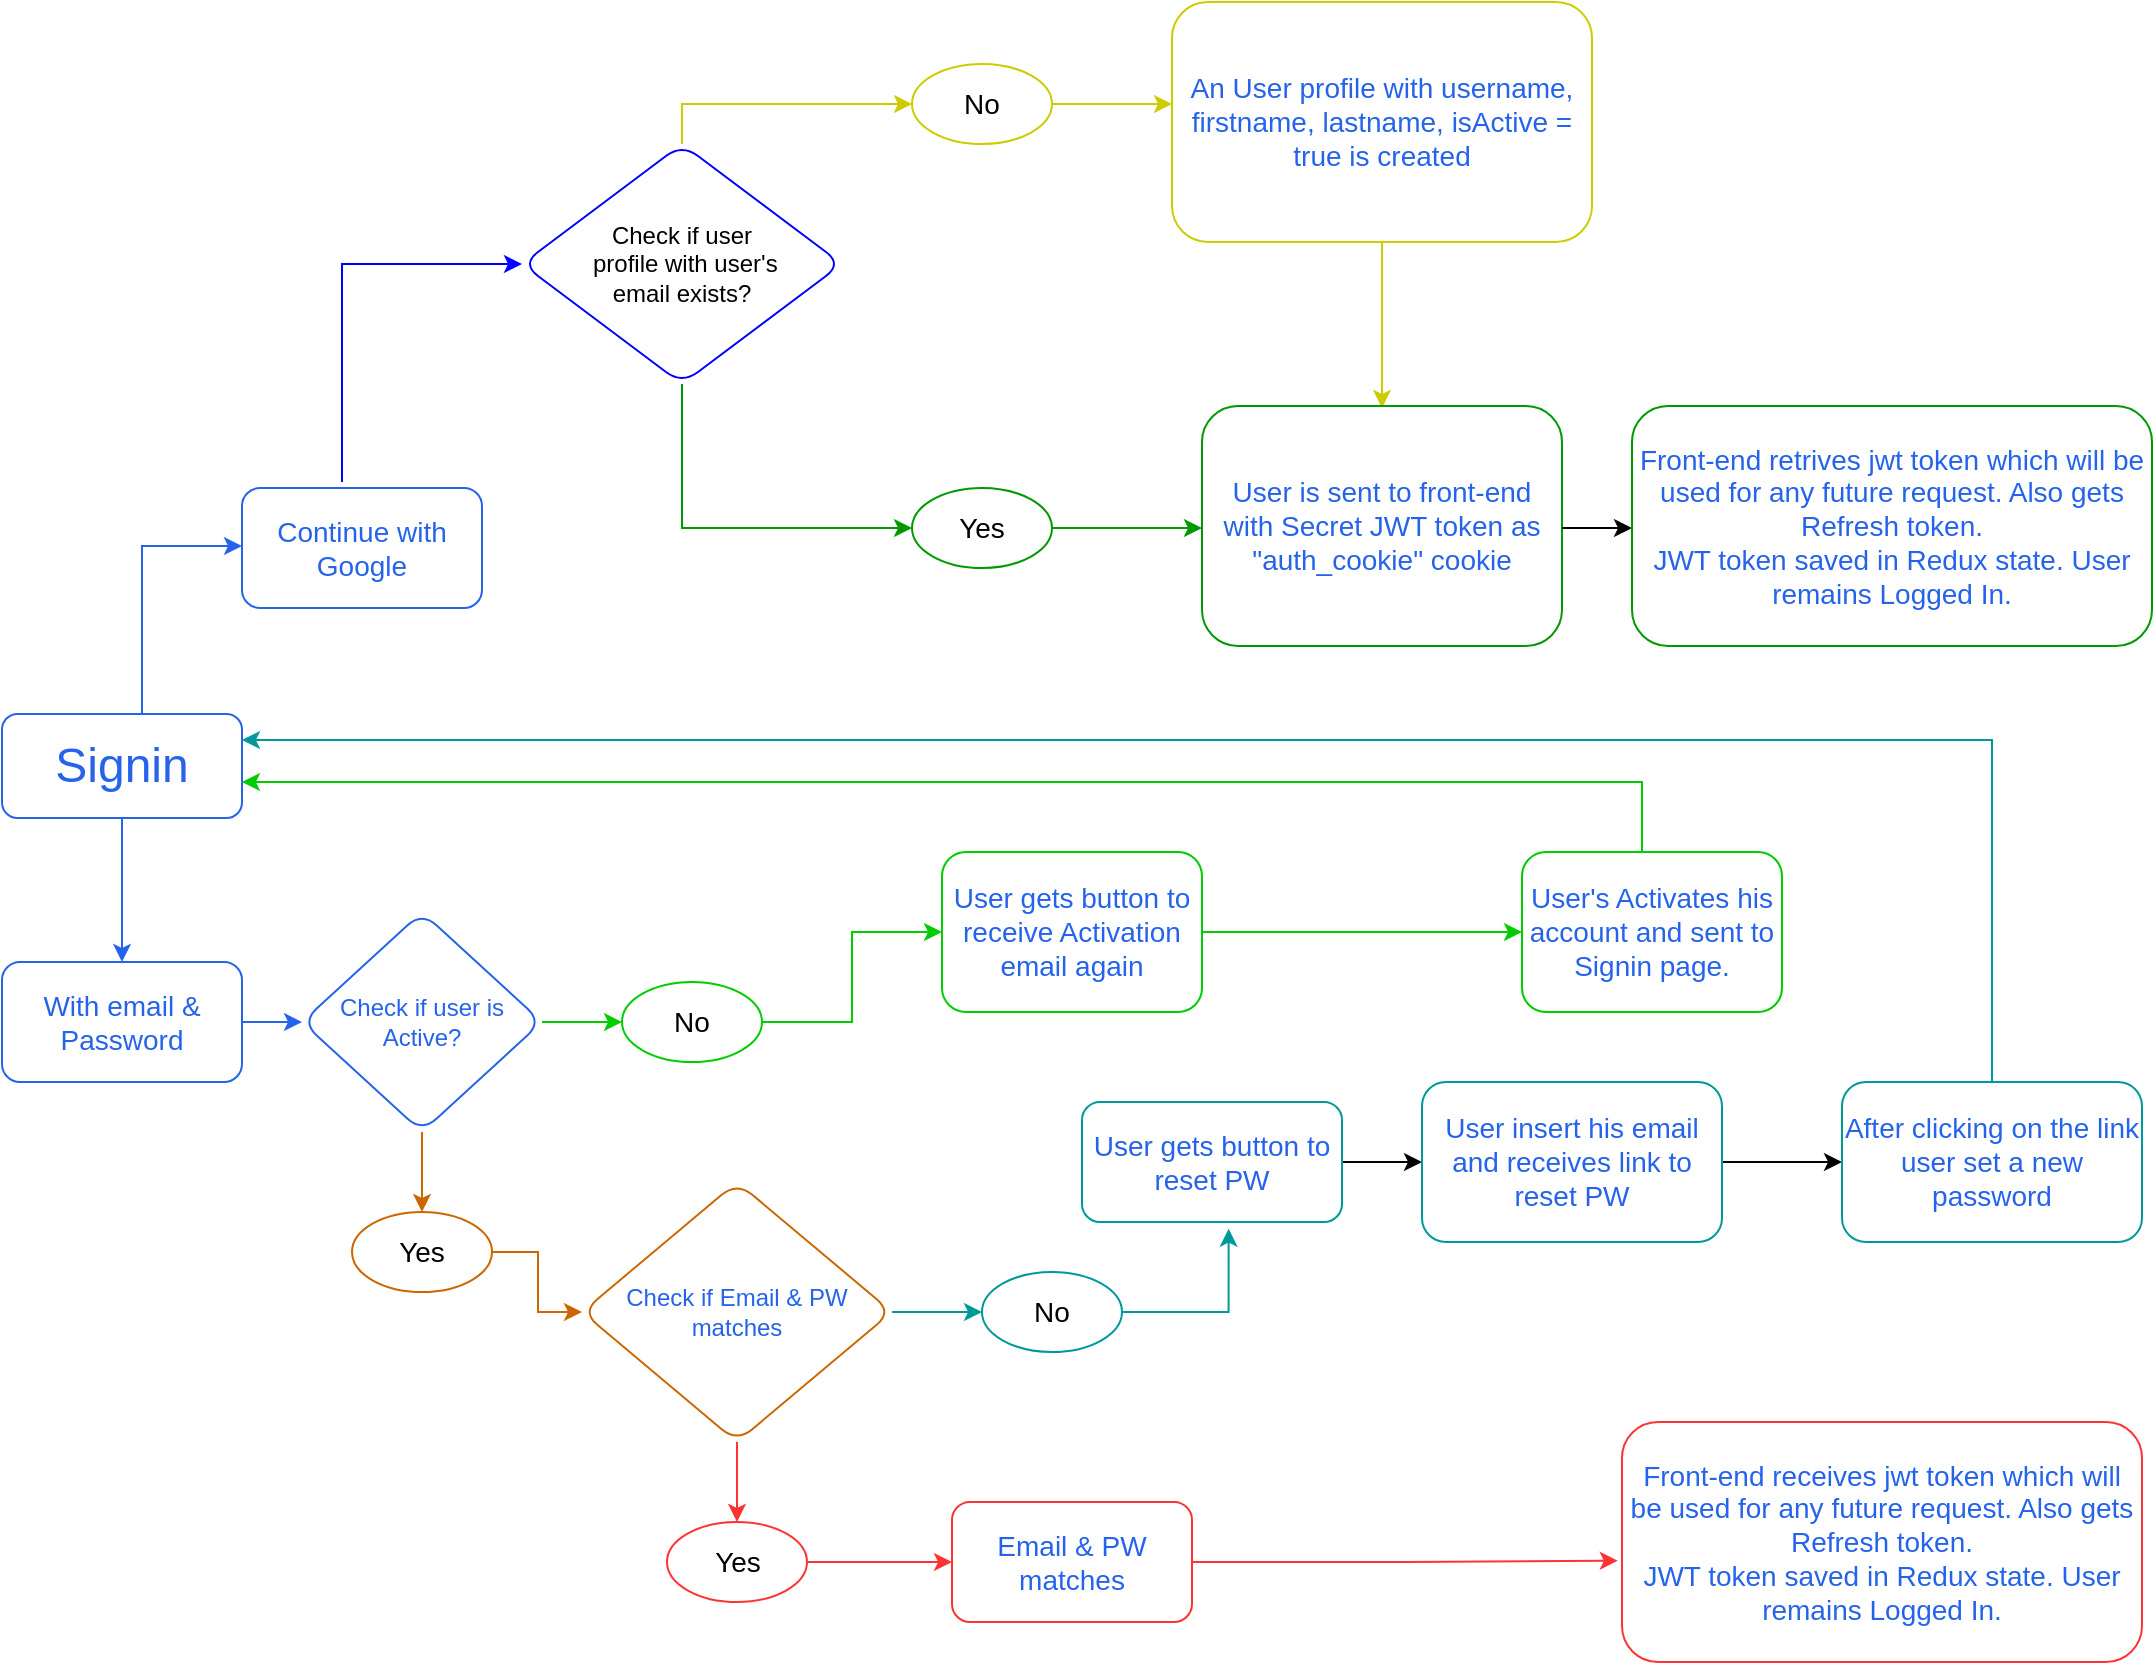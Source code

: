 <mxfile version="23.1.5" type="device">
  <diagram name="Page-1" id="V96OR2ep9DXPKzGtc8qw">
    <mxGraphModel dx="1648" dy="992" grid="1" gridSize="10" guides="1" tooltips="1" connect="1" arrows="1" fold="1" page="1" pageScale="1" pageWidth="1100" pageHeight="850" math="0" shadow="0">
      <root>
        <mxCell id="0" />
        <mxCell id="1" parent="0" />
        <mxCell id="uz5QgHpY2Cw1FlYYKC5Z-1" value="&lt;font style=&quot;font-size: 24px;&quot;&gt;Signin&lt;/font&gt;" style="rounded=1;whiteSpace=wrap;html=1;fillColor=none;fontColor=#2563EB;strokeColor=#2563EB;" parent="1" vertex="1">
          <mxGeometry x="10" y="356" width="120" height="52" as="geometry" />
        </mxCell>
        <mxCell id="uz5QgHpY2Cw1FlYYKC5Z-27" value="" style="edgeStyle=orthogonalEdgeStyle;rounded=0;orthogonalLoop=1;jettySize=auto;html=1;fontColor=#2563EB;labelBackgroundColor=none;labelBorderColor=none;strokeColor=#2563EB;" parent="1" source="uz5QgHpY2Cw1FlYYKC5Z-1" target="uz5QgHpY2Cw1FlYYKC5Z-2" edge="1">
          <mxGeometry relative="1" as="geometry">
            <Array as="points">
              <mxPoint x="80" y="272" />
            </Array>
          </mxGeometry>
        </mxCell>
        <mxCell id="DpVx8PbNrAjOCEbFa7wI-73" value="" style="edgeStyle=orthogonalEdgeStyle;rounded=0;orthogonalLoop=1;jettySize=auto;html=1;entryX=0;entryY=0.5;entryDx=0;entryDy=0;strokeColor=#0000FF;" edge="1" parent="1" target="DpVx8PbNrAjOCEbFa7wI-71">
          <mxGeometry relative="1" as="geometry">
            <mxPoint x="180" y="240" as="sourcePoint" />
            <mxPoint x="190" y="130" as="targetPoint" />
            <Array as="points">
              <mxPoint x="180" y="131" />
            </Array>
          </mxGeometry>
        </mxCell>
        <mxCell id="uz5QgHpY2Cw1FlYYKC5Z-2" value="&lt;font style=&quot;font-size: 14px;&quot;&gt;Continue with Google&lt;/font&gt;" style="rounded=1;whiteSpace=wrap;html=1;fontColor=#2563EB;labelBackgroundColor=none;labelBorderColor=none;strokeColor=#2563EB;" parent="1" vertex="1">
          <mxGeometry x="130" y="243" width="120" height="60" as="geometry" />
        </mxCell>
        <mxCell id="uz5QgHpY2Cw1FlYYKC5Z-30" value="" style="edgeStyle=orthogonalEdgeStyle;rounded=0;orthogonalLoop=1;jettySize=auto;html=1;fontColor=#2563EB;labelBackgroundColor=none;labelBorderColor=none;strokeColor=#2563EB;" parent="1" source="uz5QgHpY2Cw1FlYYKC5Z-1" target="uz5QgHpY2Cw1FlYYKC5Z-3" edge="1">
          <mxGeometry relative="1" as="geometry" />
        </mxCell>
        <mxCell id="DpVx8PbNrAjOCEbFa7wI-26" value="" style="edgeStyle=orthogonalEdgeStyle;rounded=0;orthogonalLoop=1;jettySize=auto;html=1;strokeColor=#2563EB;" edge="1" parent="1" source="uz5QgHpY2Cw1FlYYKC5Z-3" target="DpVx8PbNrAjOCEbFa7wI-25">
          <mxGeometry relative="1" as="geometry" />
        </mxCell>
        <mxCell id="uz5QgHpY2Cw1FlYYKC5Z-3" value="&lt;font style=&quot;font-size: 14px;&quot;&gt;With email &amp;amp; Password&lt;/font&gt;" style="rounded=1;whiteSpace=wrap;html=1;fontColor=#2563EB;labelBackgroundColor=none;labelBorderColor=none;strokeColor=#2563EB;" parent="1" vertex="1">
          <mxGeometry x="10" y="480" width="120" height="60" as="geometry" />
        </mxCell>
        <mxCell id="DpVx8PbNrAjOCEbFa7wI-8" value="" style="edgeStyle=orthogonalEdgeStyle;rounded=0;orthogonalLoop=1;jettySize=auto;html=1;strokeColor=#CCCC00;" edge="1" parent="1" source="DpVx8PbNrAjOCEbFa7wI-4">
          <mxGeometry relative="1" as="geometry">
            <mxPoint x="595" y="51" as="targetPoint" />
          </mxGeometry>
        </mxCell>
        <mxCell id="uz5QgHpY2Cw1FlYYKC5Z-12" value="&lt;font style=&quot;font-size: 14px;&quot;&gt;An User profile with username, firstname, lastname, isActive = true is created&lt;/font&gt;" style="rounded=1;whiteSpace=wrap;html=1;fontColor=#2563EB;labelBackgroundColor=none;labelBorderColor=none;strokeColor=#CCCC00;" parent="1" vertex="1">
          <mxGeometry x="595" width="210" height="120" as="geometry" />
        </mxCell>
        <mxCell id="uz5QgHpY2Cw1FlYYKC5Z-15" value="" style="edgeStyle=orthogonalEdgeStyle;rounded=0;orthogonalLoop=1;jettySize=auto;html=1;fontColor=#2563EB;labelBackgroundColor=none;labelBorderColor=none;strokeColor=#CCCC00;" parent="1" edge="1">
          <mxGeometry relative="1" as="geometry">
            <mxPoint x="700" y="120" as="sourcePoint" />
            <mxPoint x="700" y="203" as="targetPoint" />
          </mxGeometry>
        </mxCell>
        <mxCell id="DpVx8PbNrAjOCEbFa7wI-13" value="" style="edgeStyle=orthogonalEdgeStyle;rounded=0;orthogonalLoop=1;jettySize=auto;html=1;strokeColor=#009900;" edge="1" parent="1" source="DpVx8PbNrAjOCEbFa7wI-3">
          <mxGeometry relative="1" as="geometry">
            <mxPoint x="610" y="263" as="targetPoint" />
          </mxGeometry>
        </mxCell>
        <mxCell id="uz5QgHpY2Cw1FlYYKC5Z-14" value="&lt;font style=&quot;font-size: 14px;&quot;&gt;User is sent to front-end with Secret JWT token as &quot;auth_cookie&quot; cookie&lt;/font&gt;" style="rounded=1;whiteSpace=wrap;html=1;fontColor=#2563EB;labelBackgroundColor=none;labelBorderColor=none;strokeColor=#009900;" parent="1" vertex="1">
          <mxGeometry x="610" y="202" width="180" height="120" as="geometry" />
        </mxCell>
        <mxCell id="DpVx8PbNrAjOCEbFa7wI-17" value="" style="edgeStyle=orthogonalEdgeStyle;rounded=0;orthogonalLoop=1;jettySize=auto;html=1;" edge="1" parent="1">
          <mxGeometry relative="1" as="geometry">
            <mxPoint x="790" y="263" as="sourcePoint" />
            <mxPoint x="825" y="263" as="targetPoint" />
          </mxGeometry>
        </mxCell>
        <mxCell id="uz5QgHpY2Cw1FlYYKC5Z-17" value="&lt;span style=&quot;font-size: 14px;&quot;&gt;Front-end retrives jwt token which will be used for any future request. Also gets Refresh token.&lt;br&gt;JWT token saved in Redux state. User remains Logged In.&lt;br&gt;&lt;/span&gt;" style="rounded=1;whiteSpace=wrap;html=1;fontColor=#2563EB;labelBackgroundColor=none;labelBorderColor=none;strokeColor=#009900;" parent="1" vertex="1">
          <mxGeometry x="825" y="202" width="260" height="120" as="geometry" />
        </mxCell>
        <mxCell id="DpVx8PbNrAjOCEbFa7wI-15" value="" style="edgeStyle=orthogonalEdgeStyle;rounded=0;orthogonalLoop=1;jettySize=auto;html=1;strokeColor=#009900;exitX=0.5;exitY=1;exitDx=0;exitDy=0;" edge="1" parent="1" source="DpVx8PbNrAjOCEbFa7wI-71" target="DpVx8PbNrAjOCEbFa7wI-3">
          <mxGeometry relative="1" as="geometry">
            <mxPoint x="345" y="191" as="sourcePoint" />
            <Array as="points">
              <mxPoint x="350" y="263" />
            </Array>
          </mxGeometry>
        </mxCell>
        <mxCell id="DpVx8PbNrAjOCEbFa7wI-3" value="&lt;font style=&quot;font-size: 14px;&quot;&gt;Yes&lt;/font&gt;" style="ellipse;whiteSpace=wrap;html=1;strokeColor=#009900;" vertex="1" parent="1">
          <mxGeometry x="465" y="243" width="70" height="40" as="geometry" />
        </mxCell>
        <mxCell id="DpVx8PbNrAjOCEbFa7wI-10" value="" style="edgeStyle=orthogonalEdgeStyle;rounded=0;orthogonalLoop=1;jettySize=auto;html=1;exitX=0.5;exitY=0;exitDx=0;exitDy=0;strokeColor=#CCCC00;" edge="1" parent="1" source="DpVx8PbNrAjOCEbFa7wI-71" target="DpVx8PbNrAjOCEbFa7wI-4">
          <mxGeometry relative="1" as="geometry">
            <mxPoint x="345" y="119" as="sourcePoint" />
            <Array as="points">
              <mxPoint x="350" y="51" />
            </Array>
          </mxGeometry>
        </mxCell>
        <mxCell id="DpVx8PbNrAjOCEbFa7wI-4" value="&lt;font style=&quot;font-size: 14px;&quot;&gt;No&lt;/font&gt;" style="ellipse;whiteSpace=wrap;html=1;strokeColor=#CCCC00;" vertex="1" parent="1">
          <mxGeometry x="465" y="31" width="70" height="40" as="geometry" />
        </mxCell>
        <mxCell id="DpVx8PbNrAjOCEbFa7wI-33" value="" style="edgeStyle=orthogonalEdgeStyle;rounded=0;orthogonalLoop=1;jettySize=auto;html=1;entryX=-0.008;entryY=0.578;entryDx=0;entryDy=0;entryPerimeter=0;strokeColor=#FF3333;" edge="1" parent="1" source="DpVx8PbNrAjOCEbFa7wI-19" target="DpVx8PbNrAjOCEbFa7wI-20">
          <mxGeometry relative="1" as="geometry">
            <mxPoint x="360" y="780" as="targetPoint" />
          </mxGeometry>
        </mxCell>
        <mxCell id="DpVx8PbNrAjOCEbFa7wI-19" value="&lt;font style=&quot;font-size: 14px;&quot;&gt;Email &amp;amp; PW matches&lt;/font&gt;" style="rounded=1;whiteSpace=wrap;html=1;fontColor=#2563EB;labelBackgroundColor=none;labelBorderColor=none;strokeColor=#FF3333;" vertex="1" parent="1">
          <mxGeometry x="485" y="750" width="120" height="60" as="geometry" />
        </mxCell>
        <mxCell id="DpVx8PbNrAjOCEbFa7wI-20" value="&lt;span style=&quot;font-size: 14px;&quot;&gt;Front-end receives jwt token which will be used for any future request. Also gets Refresh token.&lt;br&gt;JWT token saved in Redux state. User remains Logged In.&lt;br&gt;&lt;/span&gt;" style="rounded=1;whiteSpace=wrap;html=1;fontColor=#2563EB;labelBackgroundColor=none;labelBorderColor=none;strokeColor=#FF3333;" vertex="1" parent="1">
          <mxGeometry x="820" y="710" width="260" height="120" as="geometry" />
        </mxCell>
        <mxCell id="DpVx8PbNrAjOCEbFa7wI-28" value="" style="edgeStyle=orthogonalEdgeStyle;rounded=0;orthogonalLoop=1;jettySize=auto;html=1;strokeColor=#CC6600;" edge="1" parent="1" source="DpVx8PbNrAjOCEbFa7wI-25" target="DpVx8PbNrAjOCEbFa7wI-27">
          <mxGeometry relative="1" as="geometry" />
        </mxCell>
        <mxCell id="DpVx8PbNrAjOCEbFa7wI-25" value="Check if user is Active?" style="rhombus;whiteSpace=wrap;html=1;strokeColor=#2563EB;fontColor=#2563EB;rounded=1;labelBackgroundColor=none;labelBorderColor=none;" vertex="1" parent="1">
          <mxGeometry x="160" y="455" width="120" height="110" as="geometry" />
        </mxCell>
        <mxCell id="DpVx8PbNrAjOCEbFa7wI-46" value="" style="edgeStyle=orthogonalEdgeStyle;rounded=0;orthogonalLoop=1;jettySize=auto;html=1;strokeColor=#CC6600;" edge="1" parent="1" source="DpVx8PbNrAjOCEbFa7wI-27" target="DpVx8PbNrAjOCEbFa7wI-45">
          <mxGeometry relative="1" as="geometry">
            <Array as="points">
              <mxPoint x="278" y="625" />
              <mxPoint x="278" y="655" />
            </Array>
          </mxGeometry>
        </mxCell>
        <mxCell id="DpVx8PbNrAjOCEbFa7wI-27" value="&lt;font style=&quot;font-size: 14px;&quot;&gt;Yes&lt;/font&gt;" style="ellipse;whiteSpace=wrap;html=1;strokeColor=#CC6600;" vertex="1" parent="1">
          <mxGeometry x="185" y="605" width="70" height="40" as="geometry" />
        </mxCell>
        <mxCell id="DpVx8PbNrAjOCEbFa7wI-31" value="" style="edgeStyle=orthogonalEdgeStyle;rounded=0;orthogonalLoop=1;jettySize=auto;html=1;strokeColor=#00CC00;" edge="1" parent="1" source="DpVx8PbNrAjOCEbFa7wI-25" target="DpVx8PbNrAjOCEbFa7wI-30">
          <mxGeometry relative="1" as="geometry" />
        </mxCell>
        <mxCell id="DpVx8PbNrAjOCEbFa7wI-30" value="&lt;font style=&quot;font-size: 14px;&quot;&gt;No&lt;/font&gt;" style="ellipse;whiteSpace=wrap;html=1;strokeColor=#00CC00;" vertex="1" parent="1">
          <mxGeometry x="320" y="490" width="70" height="40" as="geometry" />
        </mxCell>
        <mxCell id="DpVx8PbNrAjOCEbFa7wI-35" value="" style="edgeStyle=orthogonalEdgeStyle;rounded=0;orthogonalLoop=1;jettySize=auto;html=1;strokeColor=#00CC00;" edge="1" parent="1" source="DpVx8PbNrAjOCEbFa7wI-30" target="DpVx8PbNrAjOCEbFa7wI-34">
          <mxGeometry relative="1" as="geometry" />
        </mxCell>
        <mxCell id="DpVx8PbNrAjOCEbFa7wI-54" value="" style="edgeStyle=orthogonalEdgeStyle;rounded=0;orthogonalLoop=1;jettySize=auto;html=1;entryX=0;entryY=0.5;entryDx=0;entryDy=0;strokeColor=#00CC00;" edge="1" parent="1" source="DpVx8PbNrAjOCEbFa7wI-34" target="DpVx8PbNrAjOCEbFa7wI-36">
          <mxGeometry relative="1" as="geometry">
            <mxPoint x="715" y="465" as="targetPoint" />
          </mxGeometry>
        </mxCell>
        <mxCell id="DpVx8PbNrAjOCEbFa7wI-34" value="&lt;font style=&quot;font-size: 14px;&quot;&gt;User gets button to receive Activation email again&lt;/font&gt;" style="rounded=1;whiteSpace=wrap;html=1;fontColor=#2563EB;labelBackgroundColor=none;labelBorderColor=none;strokeColor=#00CC00;" vertex="1" parent="1">
          <mxGeometry x="480" y="425" width="130" height="80" as="geometry" />
        </mxCell>
        <mxCell id="DpVx8PbNrAjOCEbFa7wI-44" value="" style="edgeStyle=orthogonalEdgeStyle;rounded=0;orthogonalLoop=1;jettySize=auto;html=1;exitX=0.5;exitY=0;exitDx=0;exitDy=0;strokeColor=#00CC00;" edge="1" parent="1" source="DpVx8PbNrAjOCEbFa7wI-36">
          <mxGeometry relative="1" as="geometry">
            <mxPoint x="1015" y="420" as="sourcePoint" />
            <mxPoint x="130" y="390" as="targetPoint" />
            <Array as="points">
              <mxPoint x="830" y="425" />
              <mxPoint x="830" y="390" />
              <mxPoint x="130" y="390" />
            </Array>
          </mxGeometry>
        </mxCell>
        <mxCell id="DpVx8PbNrAjOCEbFa7wI-36" value="&lt;font style=&quot;font-size: 14px;&quot;&gt;User&#39;s Activates his account and sent to Signin page.&lt;/font&gt;" style="rounded=1;whiteSpace=wrap;html=1;fontColor=#2563EB;labelBackgroundColor=none;labelBorderColor=none;strokeColor=#00CC00;" vertex="1" parent="1">
          <mxGeometry x="770" y="425" width="130" height="80" as="geometry" />
        </mxCell>
        <mxCell id="DpVx8PbNrAjOCEbFa7wI-48" value="" style="edgeStyle=orthogonalEdgeStyle;rounded=0;orthogonalLoop=1;jettySize=auto;html=1;entryX=0.5;entryY=0;entryDx=0;entryDy=0;strokeColor=#FF3333;" edge="1" parent="1" source="DpVx8PbNrAjOCEbFa7wI-45" target="DpVx8PbNrAjOCEbFa7wI-49">
          <mxGeometry relative="1" as="geometry">
            <mxPoint x="362.5" y="750" as="targetPoint" />
          </mxGeometry>
        </mxCell>
        <mxCell id="DpVx8PbNrAjOCEbFa7wI-57" value="" style="edgeStyle=orthogonalEdgeStyle;rounded=0;orthogonalLoop=1;jettySize=auto;html=1;strokeColor=#009999;" edge="1" parent="1" source="DpVx8PbNrAjOCEbFa7wI-45" target="DpVx8PbNrAjOCEbFa7wI-55">
          <mxGeometry relative="1" as="geometry" />
        </mxCell>
        <mxCell id="DpVx8PbNrAjOCEbFa7wI-45" value="Check if Email &amp;amp; PW matches" style="rhombus;whiteSpace=wrap;html=1;strokeColor=#CC6600;fontColor=#2563EB;rounded=1;labelBackgroundColor=none;labelBorderColor=none;" vertex="1" parent="1">
          <mxGeometry x="300" y="590" width="155" height="130" as="geometry" />
        </mxCell>
        <mxCell id="DpVx8PbNrAjOCEbFa7wI-50" value="" style="edgeStyle=orthogonalEdgeStyle;rounded=0;orthogonalLoop=1;jettySize=auto;html=1;strokeColor=#FF3333;" edge="1" parent="1" source="DpVx8PbNrAjOCEbFa7wI-49" target="DpVx8PbNrAjOCEbFa7wI-19">
          <mxGeometry relative="1" as="geometry" />
        </mxCell>
        <mxCell id="DpVx8PbNrAjOCEbFa7wI-49" value="&lt;font style=&quot;font-size: 14px;&quot;&gt;Yes&lt;/font&gt;" style="ellipse;whiteSpace=wrap;html=1;strokeColor=#FF3333;" vertex="1" parent="1">
          <mxGeometry x="342.5" y="760" width="70" height="40" as="geometry" />
        </mxCell>
        <mxCell id="DpVx8PbNrAjOCEbFa7wI-64" value="" style="edgeStyle=orthogonalEdgeStyle;rounded=0;orthogonalLoop=1;jettySize=auto;html=1;entryX=0.564;entryY=1.056;entryDx=0;entryDy=0;entryPerimeter=0;exitX=1;exitY=0.5;exitDx=0;exitDy=0;strokeColor=#009999;" edge="1" parent="1" source="DpVx8PbNrAjOCEbFa7wI-55" target="DpVx8PbNrAjOCEbFa7wI-56">
          <mxGeometry relative="1" as="geometry">
            <mxPoint x="625" y="655" as="targetPoint" />
          </mxGeometry>
        </mxCell>
        <mxCell id="DpVx8PbNrAjOCEbFa7wI-55" value="&lt;font style=&quot;font-size: 14px;&quot;&gt;No&lt;/font&gt;" style="ellipse;whiteSpace=wrap;html=1;strokeColor=#009999;" vertex="1" parent="1">
          <mxGeometry x="500" y="635" width="70" height="40" as="geometry" />
        </mxCell>
        <mxCell id="DpVx8PbNrAjOCEbFa7wI-60" value="" style="edgeStyle=orthogonalEdgeStyle;rounded=0;orthogonalLoop=1;jettySize=auto;html=1;" edge="1" parent="1" source="DpVx8PbNrAjOCEbFa7wI-56" target="DpVx8PbNrAjOCEbFa7wI-59">
          <mxGeometry relative="1" as="geometry" />
        </mxCell>
        <mxCell id="DpVx8PbNrAjOCEbFa7wI-56" value="&lt;font style=&quot;font-size: 14px;&quot;&gt;User gets button to reset PW&lt;/font&gt;" style="rounded=1;whiteSpace=wrap;html=1;fontColor=#2563EB;labelBackgroundColor=none;labelBorderColor=none;strokeColor=#009999;" vertex="1" parent="1">
          <mxGeometry x="550" y="550" width="130" height="60" as="geometry" />
        </mxCell>
        <mxCell id="DpVx8PbNrAjOCEbFa7wI-62" value="" style="edgeStyle=orthogonalEdgeStyle;rounded=0;orthogonalLoop=1;jettySize=auto;html=1;" edge="1" parent="1" source="DpVx8PbNrAjOCEbFa7wI-59" target="DpVx8PbNrAjOCEbFa7wI-61">
          <mxGeometry relative="1" as="geometry" />
        </mxCell>
        <mxCell id="DpVx8PbNrAjOCEbFa7wI-59" value="&lt;font style=&quot;font-size: 14px;&quot;&gt;User insert his email and receives link to reset PW&lt;/font&gt;" style="rounded=1;whiteSpace=wrap;html=1;fontColor=#2563EB;labelBackgroundColor=none;labelBorderColor=none;strokeColor=#009999;" vertex="1" parent="1">
          <mxGeometry x="720" y="540" width="150" height="80" as="geometry" />
        </mxCell>
        <mxCell id="DpVx8PbNrAjOCEbFa7wI-66" value="" style="edgeStyle=orthogonalEdgeStyle;rounded=0;orthogonalLoop=1;jettySize=auto;html=1;entryX=1;entryY=0.25;entryDx=0;entryDy=0;strokeColor=#009999;" edge="1" parent="1" source="DpVx8PbNrAjOCEbFa7wI-61" target="uz5QgHpY2Cw1FlYYKC5Z-1">
          <mxGeometry relative="1" as="geometry">
            <mxPoint x="950" y="350" as="targetPoint" />
            <Array as="points">
              <mxPoint x="1005" y="369" />
            </Array>
          </mxGeometry>
        </mxCell>
        <mxCell id="DpVx8PbNrAjOCEbFa7wI-61" value="&lt;font style=&quot;font-size: 14px;&quot;&gt;After clicking on the link user set a new password&lt;/font&gt;" style="rounded=1;whiteSpace=wrap;html=1;fontColor=#2563EB;labelBackgroundColor=none;labelBorderColor=none;strokeColor=#009999;" vertex="1" parent="1">
          <mxGeometry x="930" y="540" width="150" height="80" as="geometry" />
        </mxCell>
        <mxCell id="DpVx8PbNrAjOCEbFa7wI-71" value="Check if user&lt;br&gt;&amp;nbsp;profile with user&#39;s&lt;br&gt;email exists?" style="rhombus;whiteSpace=wrap;html=1;strokeColor=#0000FF;rounded=1;" vertex="1" parent="1">
          <mxGeometry x="270" y="71" width="160" height="120" as="geometry" />
        </mxCell>
      </root>
    </mxGraphModel>
  </diagram>
</mxfile>

